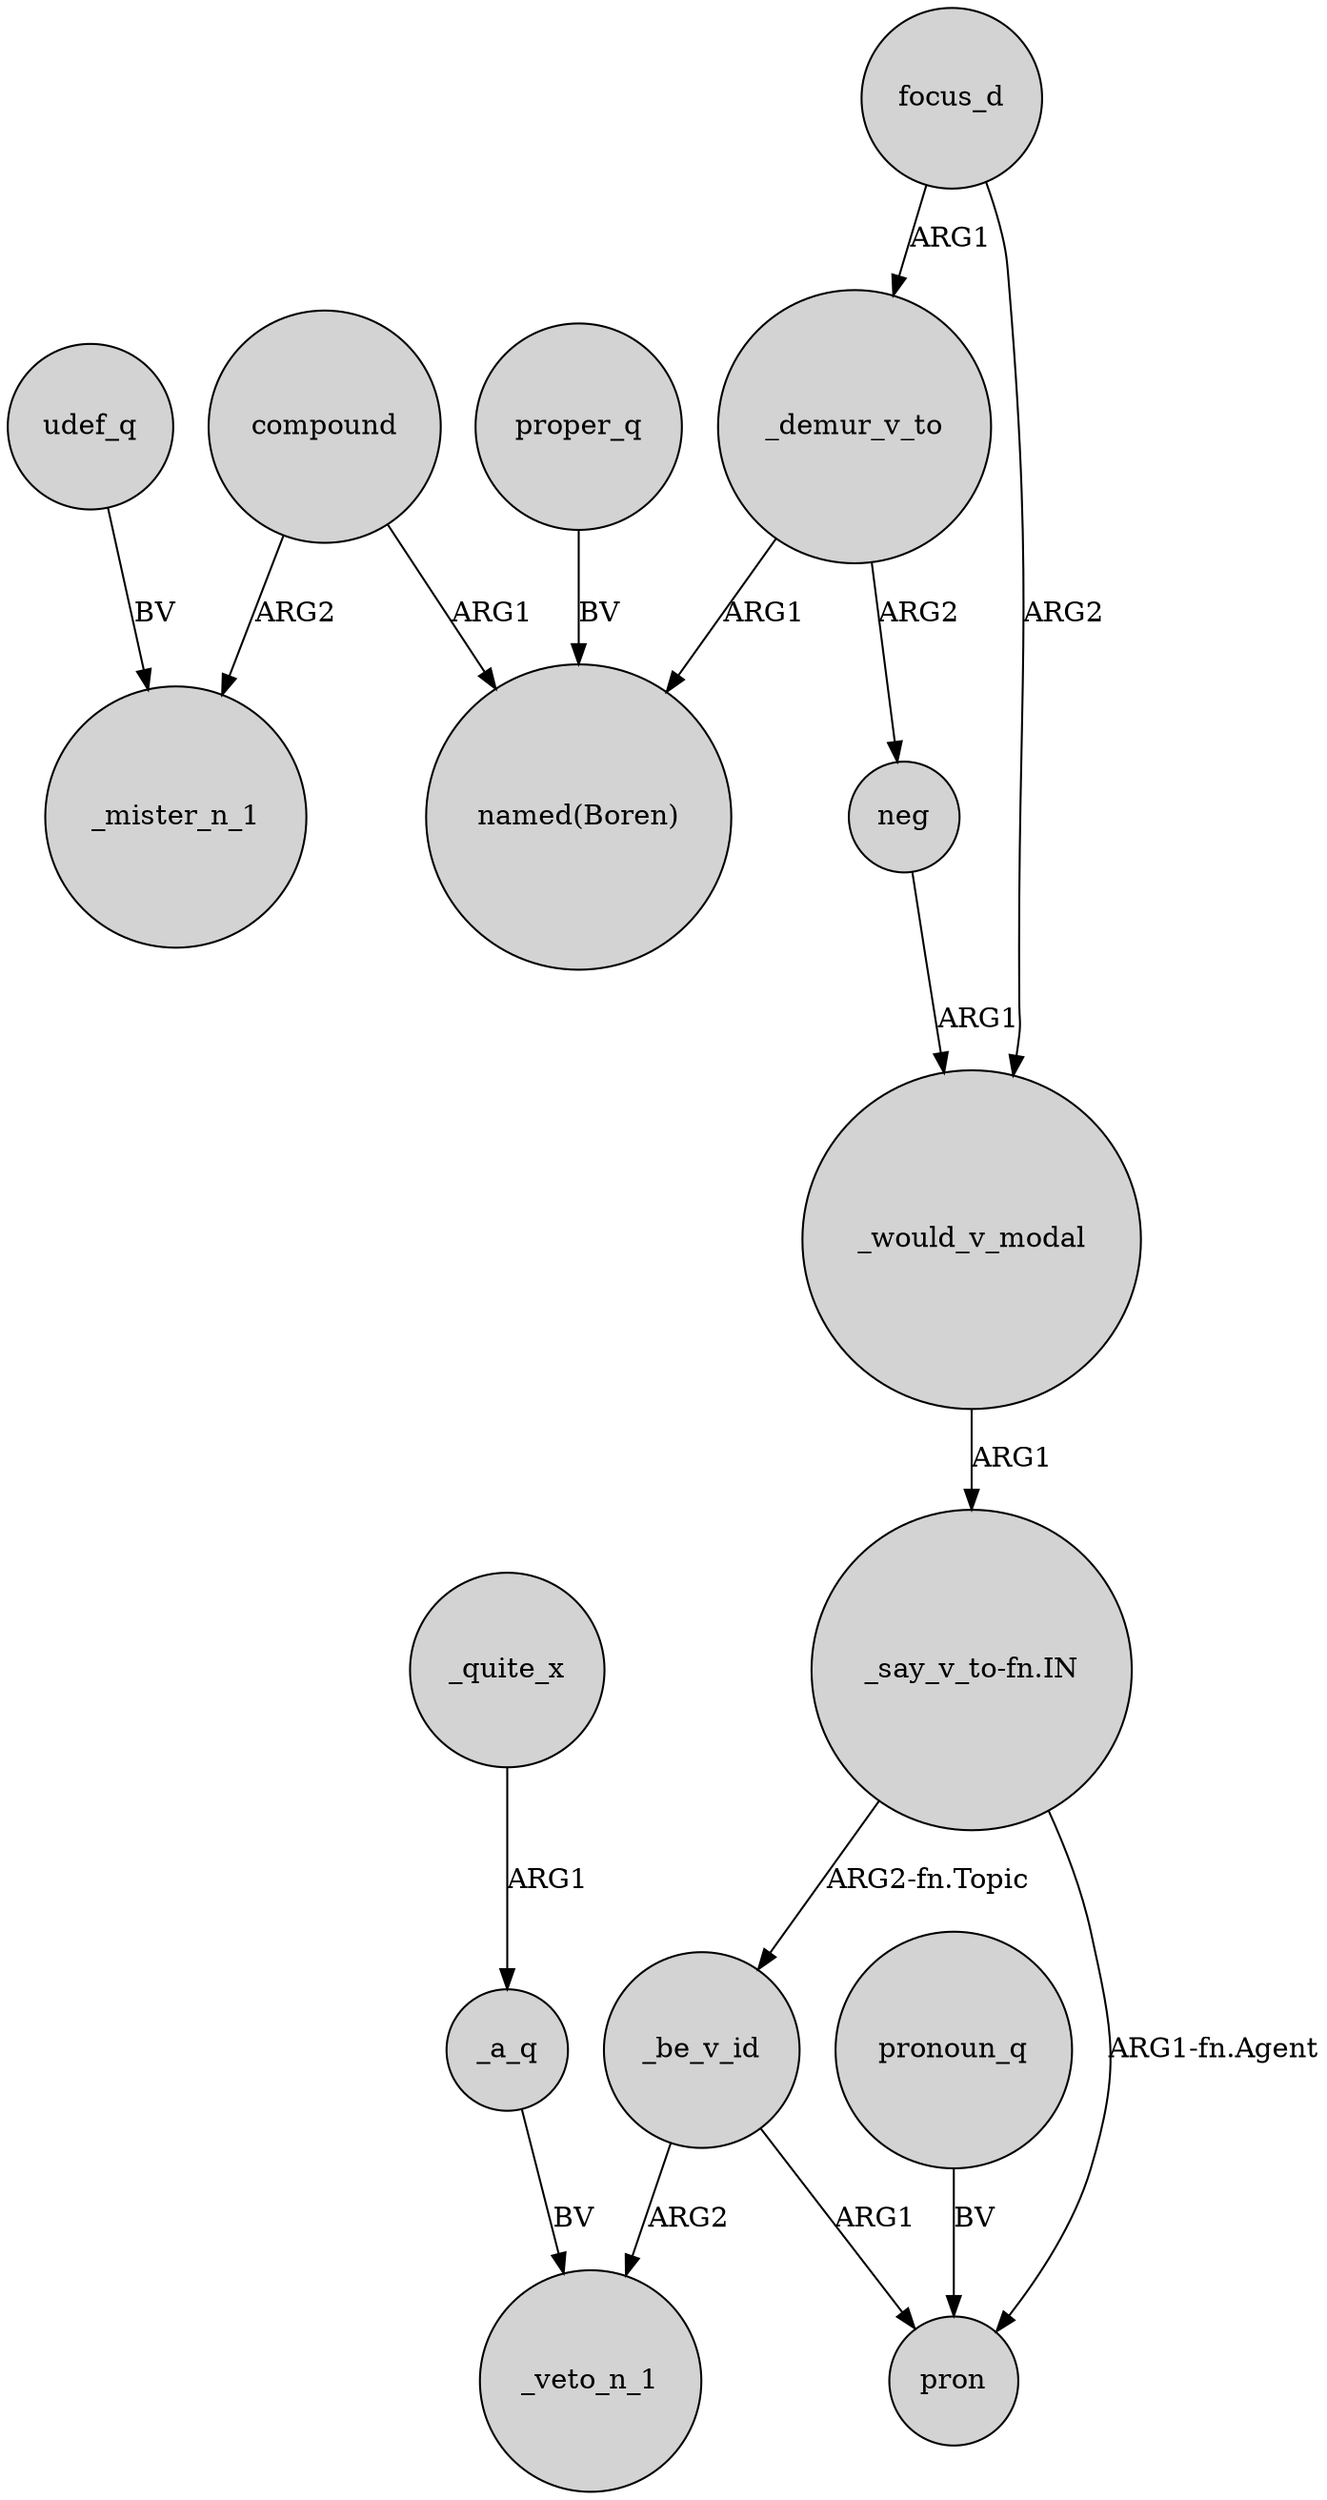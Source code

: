 digraph {
	node [shape=circle style=filled]
	udef_q -> _mister_n_1 [label=BV]
	_a_q -> _veto_n_1 [label=BV]
	focus_d -> _would_v_modal [label=ARG2]
	neg -> _would_v_modal [label=ARG1]
	compound -> "named(Boren)" [label=ARG1]
	_be_v_id -> _veto_n_1 [label=ARG2]
	compound -> _mister_n_1 [label=ARG2]
	_be_v_id -> pron [label=ARG1]
	_demur_v_to -> "named(Boren)" [label=ARG1]
	_demur_v_to -> neg [label=ARG2]
	_would_v_modal -> "_say_v_to-fn.IN" [label=ARG1]
	proper_q -> "named(Boren)" [label=BV]
	"_say_v_to-fn.IN" -> _be_v_id [label="ARG2-fn.Topic"]
	focus_d -> _demur_v_to [label=ARG1]
	_quite_x -> _a_q [label=ARG1]
	"_say_v_to-fn.IN" -> pron [label="ARG1-fn.Agent"]
	pronoun_q -> pron [label=BV]
}
